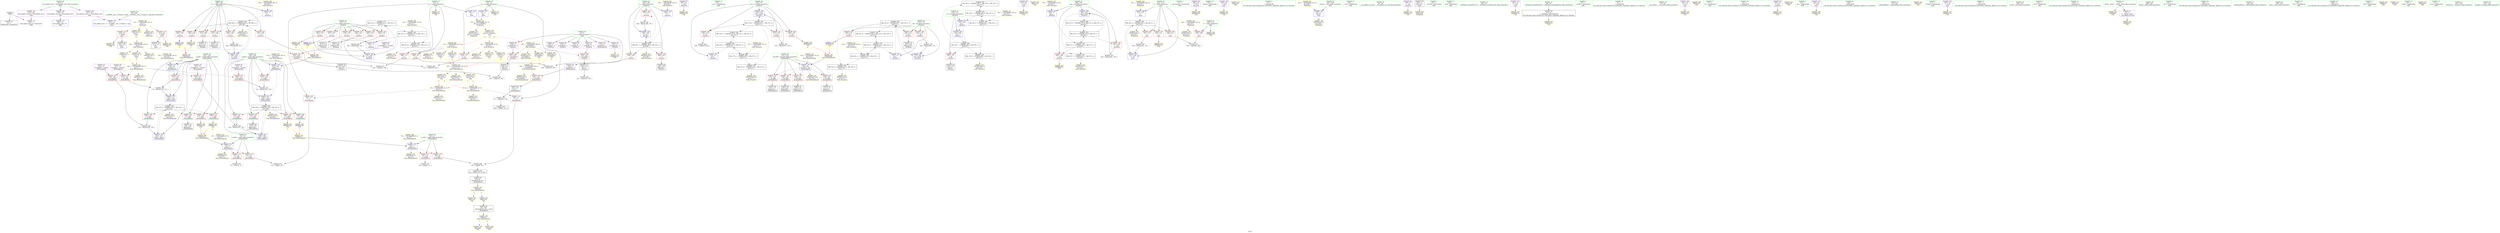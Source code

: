 digraph "SVFG" {
	label="SVFG";

	Node0x55ac02dfb3d0 [shape=record,color=grey,label="{NodeID: 0\nNullPtr}"];
	Node0x55ac02dfb3d0 -> Node0x55ac02e1f4f0[style=solid];
	Node0x55ac02dfb3d0 -> Node0x55ac02e26500[style=solid];
	Node0x55ac02e44250 [shape=record,color=yellow,style=double,label="{NodeID: 346\nRETMU(10V_1)\npts\{1 \}\nFun[main]}"];
	Node0x55ac02e22cd0 [shape=record,color=grey,label="{NodeID: 263\n285 = Binary(284, 197, )\n}"];
	Node0x55ac02e22cd0 -> Node0x55ac02e21770[style=solid];
	Node0x55ac02e26ae0 [shape=record,color=blue,label="{NodeID: 180\n105\<--122\ny.addr\<--add3\n_Z8checkDiriii\n}"];
	Node0x55ac02e26ae0 -> Node0x55ac02e39a40[style=dashed];
	Node0x55ac02e1dd60 [shape=record,color=purple,label="{NodeID: 97\n278\<--22\n\<--.str.2\n_Z5solvev\n}"];
	Node0x55ac02e1dd60 -> Node0x55ac02e29c40[style=solid];
	Node0x55ac02e1c020 [shape=record,color=green,label="{NodeID: 14\n33\<--1\n.str.7\<--dummyObj\nGlob }"];
	Node0x55ac02e450a0 [shape=record,color=yellow,style=double,label="{NodeID: 360\nCSMU(18V_1)\npts\{90000 \}\nCS[]|{<s0>7}}"];
	Node0x55ac02e450a0:s0 -> Node0x55ac02e41ed0[style=dashed,color=red];
	Node0x55ac02e38140 [shape=record,color=black,label="{NodeID: 277\nMR_31V_4 = PHI(MR_31V_5, MR_31V_3, )\npts\{171 \}\n}"];
	Node0x55ac02e38140 -> Node0x55ac02e250c0[style=dashed];
	Node0x55ac02e38140 -> Node0x55ac02e25190[style=dashed];
	Node0x55ac02e38140 -> Node0x55ac02e25260[style=dashed];
	Node0x55ac02e38140 -> Node0x55ac02e25330[style=dashed];
	Node0x55ac02e38140 -> Node0x55ac02e25400[style=dashed];
	Node0x55ac02e38140 -> Node0x55ac02e254d0[style=dashed];
	Node0x55ac02e38140 -> Node0x55ac02e21770[style=dashed];
	Node0x55ac02e38140 -> Node0x55ac02e3a940[style=dashed];
	Node0x55ac02e38140 -> Node0x55ac02e3f250[style=dashed];
	Node0x55ac02e216a0 [shape=record,color=blue,label="{NodeID: 194\n176\<--272\ni27\<--inc35\n_Z5solvev\n}"];
	Node0x55ac02e216a0 -> Node0x55ac02e40240[style=dashed];
	Node0x55ac02e1e950 [shape=record,color=red,label="{NodeID: 111\n89\<--13\n\<--m\n_Z8checkPosii\n}"];
	Node0x55ac02e1e950 -> Node0x55ac02e2eb70[style=solid];
	Node0x55ac02e1cb00 [shape=record,color=green,label="{NodeID: 28\n13\<--14\nm\<--m_field_insensitive\nGlob }"];
	Node0x55ac02e1cb00 -> Node0x55ac02e1e950[style=solid];
	Node0x55ac02e1cb00 -> Node0x55ac02e1ea20[style=solid];
	Node0x55ac02e1cb00 -> Node0x55ac02e26200[style=solid];
	Node0x55ac02e1cb00 -> Node0x55ac02e294f0[style=solid];
	Node0x55ac02e3c740 [shape=record,color=black,label="{NodeID: 291\nMR_35V_4 = PHI(MR_35V_7, MR_35V_3, MR_35V_3, )\npts\{175 \}\n}"];
	Node0x55ac02e3c740 -> Node0x55ac02e38b40[style=dashed];
	Node0x55ac02e22200 [shape=record,color=yellow,style=double,label="{NodeID: 208\nAPARM(125)\nCS[]|{<s0>3}}"];
	Node0x55ac02e22200:s0 -> Node0x55ac02e2af20[style=solid,color=red];
	Node0x55ac02e23d40 [shape=record,color=red,label="{NodeID: 125\n129\<--103\n\<--x.addr\n_Z8checkDiriii\n}"];
	Node0x55ac02e23d40 -> Node0x55ac02e1fa30[style=solid];
	Node0x55ac02e1d7b0 [shape=record,color=green,label="{NodeID: 42\n164\<--165\ni\<--i_field_insensitive\n_Z5solvev\n}"];
	Node0x55ac02e1d7b0 -> Node0x55ac02e247d0[style=solid];
	Node0x55ac02e1d7b0 -> Node0x55ac02e248a0[style=solid];
	Node0x55ac02e1d7b0 -> Node0x55ac02e24970[style=solid];
	Node0x55ac02e1d7b0 -> Node0x55ac02e26d50[style=solid];
	Node0x55ac02e1d7b0 -> Node0x55ac02e26e20[style=solid];
	Node0x55ac02e41340 [shape=record,color=yellow,style=double,label="{NodeID: 305\n4V_1 = ENCHI(MR_4V_0)\npts\{14 \}\nFun[_Z5solvev]}"];
	Node0x55ac02e41340 -> Node0x55ac02e1ea20[style=dashed];
	Node0x55ac02e41340 -> Node0x55ac02e43500[style=dashed];
	Node0x55ac02e41340 -> Node0x55ac02e44fc0[style=dashed];
	Node0x55ac02e41340 -> Node0x55ac02e453c0[style=dashed];
	Node0x55ac02e29d10 [shape=record,color=yellow,style=double,label="{NodeID: 222\nAPARM(315)\nCS[]}"];
	Node0x55ac02e248a0 [shape=record,color=red,label="{NodeID: 139\n188\<--164\n\<--i\n_Z5solvev\n}"];
	Node0x55ac02e248a0 -> Node0x55ac02e1ff10[style=solid];
	Node0x55ac02e1f3f0 [shape=record,color=green,label="{NodeID: 56\n42\<--346\n_GLOBAL__sub_I_Umnik_0_1.cpp\<--_GLOBAL__sub_I_Umnik_0_1.cpp_field_insensitive\n}"];
	Node0x55ac02e1f3f0 -> Node0x55ac02e26400[style=solid];
	Node0x55ac02e41fb0 [shape=record,color=yellow,style=double,label="{NodeID: 319\n20V_1 = ENCHI(MR_20V_0)\npts\{12 14 \}\nFun[_Z8checkDiriii]}"];
	Node0x55ac02e41fb0 -> Node0x55ac02e44170[style=dashed];
	Node0x55ac02e41fb0 -> Node0x55ac02e44ac0[style=dashed];
	Node0x55ac02e41fb0 -> Node0x55ac02e44c20[style=dashed];
	Node0x55ac02e2a770 [shape=record,color=yellow,style=double,label="{NodeID: 236\nARet(179)\nCS[]}"];
	Node0x55ac02e25400 [shape=record,color=red,label="{NodeID: 153\n264\<--170\n\<--y\n_Z5solvev\n}"];
	Node0x55ac02e25400 -> Node0x55ac02e29b70[style=solid];
	Node0x55ac02e1ffe0 [shape=record,color=black,label="{NodeID: 70\n214\<--213\nidxprom8\<--\n_Z5solvev\n}"];
	Node0x55ac02e436c0 [shape=record,color=yellow,style=double,label="{NodeID: 333\nRETMU(27V_7)\npts\{167 \}\nFun[_Z5solvev]}"];
	Node0x55ac02e2b750 [shape=record,color=yellow,style=double,label="{NodeID: 250\nFRet(69)\nFun[_Z8checkPosii]|{<s0>3|<s1>4}}"];
	Node0x55ac02e2b750:s0 -> Node0x55ac02e2a6e0[style=solid,color=blue];
	Node0x55ac02e2b750:s1 -> Node0x55ac02e2a530[style=solid,color=blue];
	Node0x55ac02e25f60 [shape=record,color=red,label="{NodeID: 167\n332\<--311\n\<--i\nmain\n}"];
	Node0x55ac02e25f60 -> Node0x55ac02e2a460[style=solid];
	Node0x55ac02e20b40 [shape=record,color=purple,label="{NodeID: 84\n190\<--8\narrayidx\<--a\n_Z5solvev\n}"];
	Node0x55ac02e0fe40 [shape=record,color=green,label="{NodeID: 1\n7\<--1\n__dso_handle\<--dummyObj\nGlob }"];
	Node0x55ac02e44360 [shape=record,color=yellow,style=double,label="{NodeID: 347\nRETMU(47V_1)\npts\{12 14 90000 \}\nFun[main]}"];
	Node0x55ac02e22e50 [shape=record,color=grey,label="{NodeID: 264\n259 = cmp(258, 260, )\n}"];
	Node0x55ac02e26bb0 [shape=record,color=blue,label="{NodeID: 181\n103\<--147\nx.addr\<--add10\n_Z8checkDiriii\n}"];
	Node0x55ac02e26bb0 -> Node0x55ac02e39540[style=dashed];
	Node0x55ac02e1de30 [shape=record,color=purple,label="{NodeID: 98\n294\<--24\n\<--.str.3\n_Z5solvev\n}"];
	Node0x55ac02e1de30 -> Node0x55ac02e22060[style=solid];
	Node0x55ac02e1c0b0 [shape=record,color=green,label="{NodeID: 15\n35\<--1\nstdout\<--dummyObj\nGlob }"];
	Node0x55ac02e45180 [shape=record,color=yellow,style=double,label="{NodeID: 361\nCSMU(10V_1)\npts\{1 \}\nCS[]|{<s0>8}}"];
	Node0x55ac02e45180:s0 -> Node0x55ac02e41b20[style=dashed,color=red];
	Node0x55ac02e38640 [shape=record,color=black,label="{NodeID: 278\nMR_33V_3 = PHI(MR_33V_4, MR_33V_2, )\npts\{173 \}\n}"];
	Node0x55ac02e38640 -> Node0x55ac02e27160[style=dashed];
	Node0x55ac02e38640 -> Node0x55ac02e3ae40[style=dashed];
	Node0x55ac02e38640 -> Node0x55ac02e3c240[style=dashed];
	Node0x55ac02e21770 [shape=record,color=blue,label="{NodeID: 195\n170\<--285\ny\<--inc41\n_Z5solvev\n}"];
	Node0x55ac02e21770 -> Node0x55ac02e38140[style=dashed];
	Node0x55ac02e1ea20 [shape=record,color=red,label="{NodeID: 112\n210\<--13\n\<--m\n_Z5solvev\n}"];
	Node0x55ac02e1ea20 -> Node0x55ac02e23450[style=solid];
	Node0x55ac02e1cbd0 [shape=record,color=green,label="{NodeID: 29\n40\<--44\nllvm.global_ctors\<--llvm.global_ctors_field_insensitive\nGlob }"];
	Node0x55ac02e1cbd0 -> Node0x55ac02e1e3e0[style=solid];
	Node0x55ac02e1cbd0 -> Node0x55ac02e1e4e0[style=solid];
	Node0x55ac02e1cbd0 -> Node0x55ac02e1e5e0[style=solid];
	Node0x55ac02e3cc40 [shape=record,color=black,label="{NodeID: 292\nMR_37V_4 = PHI(MR_37V_6, MR_37V_3, MR_37V_3, )\npts\{177 \}\n}"];
	Node0x55ac02e3cc40 -> Node0x55ac02e39040[style=dashed];
	Node0x55ac02e222d0 [shape=record,color=yellow,style=double,label="{NodeID: 209\nAPARM(126)\nCS[]|{<s0>3}}"];
	Node0x55ac02e222d0:s0 -> Node0x55ac02e2b040[style=solid,color=red];
	Node0x55ac02e23e10 [shape=record,color=red,label="{NodeID: 126\n146\<--103\n\<--x.addr\n_Z8checkDiriii\n}"];
	Node0x55ac02e23e10 -> Node0x55ac02e22b50[style=solid];
	Node0x55ac02e1d880 [shape=record,color=green,label="{NodeID: 43\n166\<--167\nans\<--ans_field_insensitive\n_Z5solvev\n}"];
	Node0x55ac02e1d880 -> Node0x55ac02e24a40[style=solid];
	Node0x55ac02e1d880 -> Node0x55ac02e24b10[style=solid];
	Node0x55ac02e1d880 -> Node0x55ac02e26ef0[style=solid];
	Node0x55ac02e1d880 -> Node0x55ac02e27300[style=solid];
	Node0x55ac02e41420 [shape=record,color=yellow,style=double,label="{NodeID: 306\n25V_1 = ENCHI(MR_25V_0)\npts\{165 \}\nFun[_Z5solvev]}"];
	Node0x55ac02e41420 -> Node0x55ac02e26d50[style=dashed];
	Node0x55ac02e29de0 [shape=record,color=yellow,style=double,label="{NodeID: 223\nAPARM(316)\nCS[]}"];
	Node0x55ac02e24970 [shape=record,color=red,label="{NodeID: 140\n195\<--164\n\<--i\n_Z5solvev\n}"];
	Node0x55ac02e24970 -> Node0x55ac02e229d0[style=solid];
	Node0x55ac02e1f4f0 [shape=record,color=black,label="{NodeID: 57\n2\<--3\ndummyVal\<--dummyVal\n}"];
	Node0x55ac02e42090 [shape=record,color=yellow,style=double,label="{NodeID: 320\n10V_1 = ENCHI(MR_10V_0)\npts\{1 \}\nFun[main]}"];
	Node0x55ac02e42090 -> Node0x55ac02e1eaf0[style=dashed];
	Node0x55ac02e42090 -> Node0x55ac02e1ebc0[style=dashed];
	Node0x55ac02e42090 -> Node0x55ac02e44250[style=dashed];
	Node0x55ac02e42090 -> Node0x55ac02e45710[style=dashed];
	Node0x55ac02e2a800 [shape=record,color=yellow,style=double,label="{NodeID: 237\nARet(193)\nCS[]}"];
	Node0x55ac02e254d0 [shape=record,color=red,label="{NodeID: 154\n284\<--170\n\<--y\n_Z5solvev\n}"];
	Node0x55ac02e254d0 -> Node0x55ac02e22cd0[style=solid];
	Node0x55ac02e200b0 [shape=record,color=black,label="{NodeID: 71\n217\<--216\nidxprom10\<--\n_Z5solvev\n}"];
	Node0x55ac02e437a0 [shape=record,color=yellow,style=double,label="{NodeID: 334\nRETMU(29V_3)\npts\{169 \}\nFun[_Z5solvev]}"];
	Node0x55ac02b24dc0 [shape=record,color=black,label="{NodeID: 251\n140 = PHI(93, 137, )\n}"];
	Node0x55ac02e26030 [shape=record,color=red,label="{NodeID: 168\n337\<--311\n\<--i\nmain\n}"];
	Node0x55ac02e26030 -> Node0x55ac02e2c960[style=solid];
	Node0x55ac02e20c10 [shape=record,color=purple,label="{NodeID: 85\n191\<--8\narraydecay\<--a\n_Z5solvev\n}"];
	Node0x55ac02e20c10 -> Node0x55ac02e29690[style=solid];
	Node0x55ac02e103e0 [shape=record,color=green,label="{NodeID: 2\n11\<--1\n\<--dummyObj\nCan only get source location for instruction, argument, global var or function.}"];
	Node0x55ac02e44470 [shape=record,color=yellow,style=double,label="{NodeID: 348\nRETMU(41V_2)\npts\{308 \}\nFun[main]}"];
	Node0x55ac02e22fd0 [shape=record,color=grey,label="{NodeID: 265\n186 = cmp(184, 185, )\n}"];
	Node0x55ac02e26c80 [shape=record,color=blue,label="{NodeID: 182\n105\<--154\ny.addr\<--add13\n_Z8checkDiriii\n}"];
	Node0x55ac02e26c80 -> Node0x55ac02e39a40[style=dashed];
	Node0x55ac02e1df00 [shape=record,color=purple,label="{NodeID: 99\n315\<--26\n\<--.str.4\nmain\n}"];
	Node0x55ac02e1df00 -> Node0x55ac02e29d10[style=solid];
	Node0x55ac02e1c140 [shape=record,color=green,label="{NodeID: 16\n36\<--1\n.str.8\<--dummyObj\nGlob }"];
	Node0x55ac02e452e0 [shape=record,color=yellow,style=double,label="{NodeID: 362\nCSMU(2V_1)\npts\{12 \}\nCS[]|{<s0>8}}"];
	Node0x55ac02e452e0:s0 -> Node0x55ac02e41fb0[style=dashed,color=red];
	Node0x55ac02e38b40 [shape=record,color=black,label="{NodeID: 279\nMR_35V_3 = PHI(MR_35V_4, MR_35V_2, )\npts\{175 \}\n}"];
	Node0x55ac02e38b40 -> Node0x55ac02e273d0[style=dashed];
	Node0x55ac02e38b40 -> Node0x55ac02e3b340[style=dashed];
	Node0x55ac02e38b40 -> Node0x55ac02e3c740[style=dashed];
	Node0x55ac02e21840 [shape=record,color=blue,label="{NodeID: 196\n168\<--290\nx\<--inc44\n_Z5solvev\n}"];
	Node0x55ac02e21840 -> Node0x55ac02e3a440[style=dashed];
	Node0x55ac02e1eaf0 [shape=record,color=red,label="{NodeID: 113\n314\<--30\n\<--stdin\nmain\n}"];
	Node0x55ac02e1eaf0 -> Node0x55ac02e20730[style=solid];
	Node0x55ac02e1eaf0 -> Node0x55ac02e29eb0[style=solid];
	Node0x55ac02e1cca0 [shape=record,color=green,label="{NodeID: 30\n45\<--46\n__cxx_global_var_init\<--__cxx_global_var_init_field_insensitive\n}"];
	Node0x55ac02e3d140 [shape=record,color=black,label="{NodeID: 293\nMR_33V_6 = PHI(MR_33V_7, MR_33V_5, )\npts\{173 \}\n}"];
	Node0x55ac02e3d140 -> Node0x55ac02e255a0[style=dashed];
	Node0x55ac02e3d140 -> Node0x55ac02e25670[style=dashed];
	Node0x55ac02e3d140 -> Node0x55ac02e25740[style=dashed];
	Node0x55ac02e3d140 -> Node0x55ac02e27230[style=dashed];
	Node0x55ac02e3d140 -> Node0x55ac02e3c240[style=dashed];
	Node0x55ac02e3d140 -> Node0x55ac02e3f340[style=dashed];
	Node0x55ac02e223a0 [shape=record,color=yellow,style=double,label="{NodeID: 210\nAPARM(178)\nCS[]}"];
	Node0x55ac02e23ee0 [shape=record,color=red,label="{NodeID: 127\n157\<--103\n\<--x.addr\n_Z8checkDiriii\n}"];
	Node0x55ac02e23ee0 -> Node0x55ac02e21b80[style=solid];
	Node0x55ac02e1d950 [shape=record,color=green,label="{NodeID: 44\n168\<--169\nx\<--x_field_insensitive\n_Z5solvev\n}"];
	Node0x55ac02e1d950 -> Node0x55ac02e24be0[style=solid];
	Node0x55ac02e1d950 -> Node0x55ac02e24cb0[style=solid];
	Node0x55ac02e1d950 -> Node0x55ac02e24d80[style=solid];
	Node0x55ac02e1d950 -> Node0x55ac02e24e50[style=solid];
	Node0x55ac02e1d950 -> Node0x55ac02e24f20[style=solid];
	Node0x55ac02e1d950 -> Node0x55ac02e24ff0[style=solid];
	Node0x55ac02e1d950 -> Node0x55ac02e26fc0[style=solid];
	Node0x55ac02e1d950 -> Node0x55ac02e21840[style=solid];
	Node0x55ac02e41500 [shape=record,color=yellow,style=double,label="{NodeID: 307\n27V_1 = ENCHI(MR_27V_0)\npts\{167 \}\nFun[_Z5solvev]}"];
	Node0x55ac02e41500 -> Node0x55ac02e26ef0[style=dashed];
	Node0x55ac02e29eb0 [shape=record,color=yellow,style=double,label="{NodeID: 224\nAPARM(314)\nCS[]}"];
	Node0x55ac02e24a40 [shape=record,color=red,label="{NodeID: 141\n251\<--166\n\<--ans\n_Z5solvev\n}"];
	Node0x55ac02e24a40 -> Node0x55ac02e2c360[style=solid];
	Node0x55ac02e1f5f0 [shape=record,color=black,label="{NodeID: 58\n306\<--11\nmain_ret\<--\nmain\n}"];
	Node0x55ac02e1f5f0 -> Node0x55ac02e2b690[style=solid];
	Node0x55ac02e421a0 [shape=record,color=yellow,style=double,label="{NodeID: 321\n41V_1 = ENCHI(MR_41V_0)\npts\{308 \}\nFun[main]}"];
	Node0x55ac02e421a0 -> Node0x55ac02e21910[style=dashed];
	Node0x55ac02e2a890 [shape=record,color=yellow,style=double,label="{NodeID: 238\nARet(248)\nCS[]}"];
	Node0x55ac02e255a0 [shape=record,color=red,label="{NodeID: 155\n226\<--172\n\<--dir\n_Z5solvev\n}"];
	Node0x55ac02e255a0 -> Node0x55ac02e20250[style=solid];
	Node0x55ac02e20180 [shape=record,color=black,label="{NodeID: 72\n220\<--219\nconv\<--\n_Z5solvev\n}"];
	Node0x55ac02e20180 -> Node0x55ac02e23150[style=solid];
	Node0x55ac02e43880 [shape=record,color=yellow,style=double,label="{NodeID: 335\nRETMU(31V_6)\npts\{171 \}\nFun[_Z5solvev]}"];
	Node0x55ac02e2bd40 [shape=record,color=black,label="{NodeID: 252\n92 = PHI(93, 93, 93, 90, )\n}"];
	Node0x55ac02e2bd40 -> Node0x55ac02e1f7c0[style=solid];
	Node0x55ac02e26100 [shape=record,color=blue,label="{NodeID: 169\n10\<--11\nn\<--\nGlob }"];
	Node0x55ac02e26100 -> Node0x55ac02e42280[style=dashed];
	Node0x55ac02e20ce0 [shape=record,color=purple,label="{NodeID: 86\n215\<--8\narrayidx9\<--a\n_Z5solvev\n}"];
	Node0x55ac02e10bd0 [shape=record,color=green,label="{NodeID: 3\n15\<--1\n_ZL2DX\<--dummyObj\nGlob }"];
	Node0x55ac02e44550 [shape=record,color=yellow,style=double,label="{NodeID: 349\nRETMU(43V_1)\npts\{310 \}\nFun[main]}"];
	Node0x55ac02e23150 [shape=record,color=grey,label="{NodeID: 266\n221 = cmp(220, 138, )\n}"];
	Node0x55ac02e26d50 [shape=record,color=blue,label="{NodeID: 183\n164\<--11\ni\<--\n_Z5solvev\n}"];
	Node0x55ac02e26d50 -> Node0x55ac02e3e040[style=dashed];
	Node0x55ac02e1dfd0 [shape=record,color=purple,label="{NodeID: 100\n316\<--28\n\<--.str.5\nmain\n}"];
	Node0x55ac02e1dfd0 -> Node0x55ac02e29de0[style=solid];
	Node0x55ac02e1c210 [shape=record,color=green,label="{NodeID: 17\n38\<--1\n.str.9\<--dummyObj\nGlob }"];
	Node0x55ac02e453c0 [shape=record,color=yellow,style=double,label="{NodeID: 363\nCSMU(4V_1)\npts\{14 \}\nCS[]|{<s0>8}}"];
	Node0x55ac02e453c0:s0 -> Node0x55ac02e41fb0[style=dashed,color=red];
	Node0x55ac02e39040 [shape=record,color=black,label="{NodeID: 280\nMR_37V_3 = PHI(MR_37V_4, MR_37V_2, )\npts\{177 \}\n}"];
	Node0x55ac02e39040 -> Node0x55ac02e21500[style=dashed];
	Node0x55ac02e39040 -> Node0x55ac02e3b840[style=dashed];
	Node0x55ac02e39040 -> Node0x55ac02e3cc40[style=dashed];
	Node0x55ac02e21910 [shape=record,color=blue,label="{NodeID: 197\n307\<--11\nretval\<--\nmain\n}"];
	Node0x55ac02e21910 -> Node0x55ac02e44470[style=dashed];
	Node0x55ac02e1ebc0 [shape=record,color=red,label="{NodeID: 114\n320\<--35\n\<--stdout\nmain\n}"];
	Node0x55ac02e1ebc0 -> Node0x55ac02e20800[style=solid];
	Node0x55ac02e1ebc0 -> Node0x55ac02e2a120[style=solid];
	Node0x55ac02e1cda0 [shape=record,color=green,label="{NodeID: 31\n49\<--50\n_ZNSt8ios_base4InitC1Ev\<--_ZNSt8ios_base4InitC1Ev_field_insensitive\n}"];
	Node0x55ac02e3d640 [shape=record,color=black,label="{NodeID: 294\nMR_35V_7 = PHI(MR_35V_6, MR_35V_5, )\npts\{175 \}\n}"];
	Node0x55ac02e3d640 -> Node0x55ac02e25810[style=dashed];
	Node0x55ac02e3d640 -> Node0x55ac02e3c740[style=dashed];
	Node0x55ac02e3d640 -> Node0x55ac02e3f840[style=dashed];
	Node0x55ac02e22470 [shape=record,color=yellow,style=double,label="{NodeID: 211\nAPARM(10)\nCS[]}"];
	Node0x55ac02e23fb0 [shape=record,color=red,label="{NodeID: 128\n121\<--105\n\<--y.addr\n_Z8checkDiriii\n}"];
	Node0x55ac02e23fb0 -> Node0x55ac02e2c660[style=solid];
	Node0x55ac02e1da20 [shape=record,color=green,label="{NodeID: 45\n170\<--171\ny\<--y_field_insensitive\n_Z5solvev\n}"];
	Node0x55ac02e1da20 -> Node0x55ac02e250c0[style=solid];
	Node0x55ac02e1da20 -> Node0x55ac02e25190[style=solid];
	Node0x55ac02e1da20 -> Node0x55ac02e25260[style=solid];
	Node0x55ac02e1da20 -> Node0x55ac02e25330[style=solid];
	Node0x55ac02e1da20 -> Node0x55ac02e25400[style=solid];
	Node0x55ac02e1da20 -> Node0x55ac02e254d0[style=solid];
	Node0x55ac02e1da20 -> Node0x55ac02e27090[style=solid];
	Node0x55ac02e1da20 -> Node0x55ac02e21770[style=solid];
	Node0x55ac02e415e0 [shape=record,color=yellow,style=double,label="{NodeID: 308\n29V_1 = ENCHI(MR_29V_0)\npts\{169 \}\nFun[_Z5solvev]}"];
	Node0x55ac02e415e0 -> Node0x55ac02e26fc0[style=dashed];
	Node0x55ac02e29f80 [shape=record,color=yellow,style=double,label="{NodeID: 225\nAPARM(321)\nCS[]}"];
	Node0x55ac02e24b10 [shape=record,color=red,label="{NodeID: 142\n293\<--166\n\<--ans\n_Z5solvev\n}"];
	Node0x55ac02e24b10 -> Node0x55ac02e22130[style=solid];
	Node0x55ac02e1f6c0 [shape=record,color=black,label="{NodeID: 59\n53\<--54\n\<--_ZNSt8ios_base4InitD1Ev\nCan only get source location for instruction, argument, global var or function.}"];
	Node0x55ac02e1f6c0 -> Node0x55ac02e21df0[style=solid];
	Node0x55ac02e42280 [shape=record,color=yellow,style=double,label="{NodeID: 322\n47V_1 = ENCHI(MR_47V_0)\npts\{12 14 90000 \}\nFun[main]}"];
	Node0x55ac02e42280 -> Node0x55ac02e44360[style=dashed];
	Node0x55ac02e42280 -> Node0x55ac02e45580[style=dashed];
	Node0x55ac02e2a920 [shape=record,color=yellow,style=double,label="{NodeID: 239\nARet(265)\nCS[]}"];
	Node0x55ac02e25670 [shape=record,color=red,label="{NodeID: 156\n241\<--172\n\<--dir\n_Z5solvev\n}"];
	Node0x55ac02e25670 -> Node0x55ac02e2c7e0[style=solid];
	Node0x55ac02e20250 [shape=record,color=black,label="{NodeID: 73\n227\<--226\nidxprom13\<--\n_Z5solvev\n}"];
	Node0x55ac02e43960 [shape=record,color=yellow,style=double,label="{NodeID: 336\nRETMU(33V_8)\npts\{173 \}\nFun[_Z5solvev]}"];
	Node0x55ac02e2c360 [shape=record,color=grey,label="{NodeID: 253\n252 = Binary(251, 197, )\n}"];
	Node0x55ac02e2c360 -> Node0x55ac02e27300[style=solid];
	Node0x55ac02e26200 [shape=record,color=blue,label="{NodeID: 170\n13\<--11\nm\<--\nGlob }"];
	Node0x55ac02e26200 -> Node0x55ac02e42280[style=dashed];
	Node0x55ac02e20db0 [shape=record,color=purple,label="{NodeID: 87\n218\<--8\narrayidx11\<--a\n_Z5solvev\n}"];
	Node0x55ac02e20db0 -> Node0x55ac02e25b50[style=solid];
	Node0x55ac02e0e6e0 [shape=record,color=green,label="{NodeID: 4\n16\<--1\n_ZL2DY\<--dummyObj\nGlob }"];
	Node0x55ac02e44630 [shape=record,color=yellow,style=double,label="{NodeID: 350\nRETMU(45V_3)\npts\{312 \}\nFun[main]}"];
	Node0x55ac02e232d0 [shape=record,color=grey,label="{NodeID: 267\n239 = cmp(230, 238, )\n}"];
	Node0x55ac02e26e20 [shape=record,color=blue,label="{NodeID: 184\n164\<--196\ni\<--inc\n_Z5solvev\n}"];
	Node0x55ac02e26e20 -> Node0x55ac02e3e040[style=dashed];
	Node0x55ac02e1e0a0 [shape=record,color=purple,label="{NodeID: 101\n321\<--31\n\<--.str.6\nmain\n}"];
	Node0x55ac02e1e0a0 -> Node0x55ac02e29f80[style=solid];
	Node0x55ac02e1c2e0 [shape=record,color=green,label="{NodeID: 18\n41\<--1\n\<--dummyObj\nCan only get source location for instruction, argument, global var or function.}"];
	Node0x55ac02e454a0 [shape=record,color=yellow,style=double,label="{NodeID: 364\nCSMU(18V_1)\npts\{90000 \}\nCS[]|{<s0>8}}"];
	Node0x55ac02e454a0:s0 -> Node0x55ac02e41ed0[style=dashed,color=red];
	Node0x55ac02e39540 [shape=record,color=black,label="{NodeID: 281\nMR_14V_4 = PHI(MR_14V_5, MR_14V_3, )\npts\{104 \}\n}"];
	Node0x55ac02e39540 -> Node0x55ac02e23c70[style=dashed];
	Node0x55ac02e39540 -> Node0x55ac02e23d40[style=dashed];
	Node0x55ac02e39540 -> Node0x55ac02e23e10[style=dashed];
	Node0x55ac02e39540 -> Node0x55ac02e23ee0[style=dashed];
	Node0x55ac02e39540 -> Node0x55ac02e26bb0[style=dashed];
	Node0x55ac02e39540 -> Node0x55ac02e43ed0[style=dashed];
	Node0x55ac02e219e0 [shape=record,color=blue,label="{NodeID: 198\n311\<--197\ni\<--\nmain\n}"];
	Node0x55ac02e219e0 -> Node0x55ac02e3db40[style=dashed];
	Node0x55ac02e23520 [shape=record,color=red,label="{NodeID: 115\n78\<--72\n\<--x.addr\n_Z8checkPosii\n}"];
	Node0x55ac02e23520 -> Node0x55ac02e2eff0[style=solid];
	Node0x55ac02e1cea0 [shape=record,color=green,label="{NodeID: 32\n55\<--56\n__cxa_atexit\<--__cxa_atexit_field_insensitive\n}"];
	Node0x55ac02e3db40 [shape=record,color=black,label="{NodeID: 295\nMR_45V_3 = PHI(MR_45V_4, MR_45V_2, )\npts\{312 \}\n}"];
	Node0x55ac02e3db40 -> Node0x55ac02e25e90[style=dashed];
	Node0x55ac02e3db40 -> Node0x55ac02e25f60[style=dashed];
	Node0x55ac02e3db40 -> Node0x55ac02e26030[style=dashed];
	Node0x55ac02e3db40 -> Node0x55ac02e21ab0[style=dashed];
	Node0x55ac02e3db40 -> Node0x55ac02e44630[style=dashed];
	Node0x55ac02e294f0 [shape=record,color=yellow,style=double,label="{NodeID: 212\nAPARM(13)\nCS[]}"];
	Node0x55ac02e24080 [shape=record,color=red,label="{NodeID: 129\n126\<--105\n\<--y.addr\n_Z8checkDiriii\n}"];
	Node0x55ac02e24080 -> Node0x55ac02e222d0[style=solid];
	Node0x55ac02e1daf0 [shape=record,color=green,label="{NodeID: 46\n172\<--173\ndir\<--dir_field_insensitive\n_Z5solvev\n}"];
	Node0x55ac02e1daf0 -> Node0x55ac02e255a0[style=solid];
	Node0x55ac02e1daf0 -> Node0x55ac02e25670[style=solid];
	Node0x55ac02e1daf0 -> Node0x55ac02e25740[style=solid];
	Node0x55ac02e1daf0 -> Node0x55ac02e27160[style=solid];
	Node0x55ac02e1daf0 -> Node0x55ac02e27230[style=solid];
	Node0x55ac02e416c0 [shape=record,color=yellow,style=double,label="{NodeID: 309\n31V_1 = ENCHI(MR_31V_0)\npts\{171 \}\nFun[_Z5solvev]}"];
	Node0x55ac02e416c0 -> Node0x55ac02e3a940[style=dashed];
	Node0x55ac02e2a050 [shape=record,color=yellow,style=double,label="{NodeID: 226\nAPARM(322)\nCS[]}"];
	Node0x55ac02e24be0 [shape=record,color=red,label="{NodeID: 143\n203\<--168\n\<--x\n_Z5solvev\n}"];
	Node0x55ac02e24be0 -> Node0x55ac02e2f170[style=solid];
	Node0x55ac02e1f7c0 [shape=record,color=black,label="{NodeID: 60\n69\<--92\n_Z8checkPosii_ret\<--\n_Z8checkPosii\n}"];
	Node0x55ac02e1f7c0 -> Node0x55ac02e2b750[style=solid];
	Node0x55ac02e42390 [shape=record,color=yellow,style=double,label="{NodeID: 323\n43V_1 = ENCHI(MR_43V_0)\npts\{310 \}\nFun[main]}"];
	Node0x55ac02e42390 -> Node0x55ac02e25dc0[style=dashed];
	Node0x55ac02e42390 -> Node0x55ac02e44550[style=dashed];
	Node0x55ac02e2a9b0 [shape=record,color=yellow,style=double,label="{NodeID: 240\nARet(279)\nCS[]}"];
	Node0x55ac02e25740 [shape=record,color=red,label="{NodeID: 157\n245\<--172\n\<--dir\n_Z5solvev\n}"];
	Node0x55ac02e25740 -> Node0x55ac02e29760[style=solid];
	Node0x55ac02e20320 [shape=record,color=black,label="{NodeID: 74\n230\<--229\nconv15\<--\n_Z5solvev\n}"];
	Node0x55ac02e20320 -> Node0x55ac02e232d0[style=solid];
	Node0x55ac02e43a40 [shape=record,color=yellow,style=double,label="{NodeID: 337\nRETMU(35V_8)\npts\{175 \}\nFun[_Z5solvev]}"];
	Node0x55ac02e2c4e0 [shape=record,color=grey,label="{NodeID: 254\n154 = Binary(153, 152, )\n}"];
	Node0x55ac02e2c4e0 -> Node0x55ac02e26c80[style=solid];
	Node0x55ac02e26300 [shape=record,color=blue,label="{NodeID: 171\n350\<--41\nllvm.global_ctors_0\<--\nGlob }"];
	Node0x55ac02e20e80 [shape=record,color=purple,label="{NodeID: 88\n233\<--8\narrayidx17\<--a\n_Z5solvev\n}"];
	Node0x55ac02e0e770 [shape=record,color=green,label="{NodeID: 5\n17\<--1\n.str\<--dummyObj\nGlob }"];
	Node0x55ac02e44710 [shape=record,color=yellow,style=double,label="{NodeID: 351\nRETMU(2V_1)\npts\{12 \}\nFun[_Z8checkPosii]}"];
	Node0x55ac02e23450 [shape=record,color=grey,label="{NodeID: 268\n211 = cmp(209, 210, )\n}"];
	Node0x55ac02e26ef0 [shape=record,color=blue,label="{NodeID: 185\n166\<--11\nans\<--\n_Z5solvev\n}"];
	Node0x55ac02e26ef0 -> Node0x55ac02e39f40[style=dashed];
	Node0x55ac02e1e170 [shape=record,color=purple,label="{NodeID: 102\n322\<--33\n\<--.str.7\nmain\n}"];
	Node0x55ac02e1e170 -> Node0x55ac02e2a050[style=solid];
	Node0x55ac02e1c3b0 [shape=record,color=green,label="{NodeID: 19\n93\<--1\n\<--dummyObj\nCan only get source location for instruction, argument, global var or function.}"];
	Node0x55ac02e45580 [shape=record,color=yellow,style=double,label="{NodeID: 365\nCSMU(47V_1)\npts\{12 14 90000 \}\nCS[]|{<s0>15|<s1>15|<s2>15}}"];
	Node0x55ac02e45580:s0 -> Node0x55ac02e41260[style=dashed,color=red];
	Node0x55ac02e45580:s1 -> Node0x55ac02e41340[style=dashed,color=red];
	Node0x55ac02e45580:s2 -> Node0x55ac02e41a40[style=dashed,color=red];
	Node0x55ac02e39a40 [shape=record,color=black,label="{NodeID: 282\nMR_16V_4 = PHI(MR_16V_5, MR_16V_3, )\npts\{106 \}\n}"];
	Node0x55ac02e39a40 -> Node0x55ac02e24080[style=dashed];
	Node0x55ac02e39a40 -> Node0x55ac02e24150[style=dashed];
	Node0x55ac02e39a40 -> Node0x55ac02e24220[style=dashed];
	Node0x55ac02e39a40 -> Node0x55ac02e242f0[style=dashed];
	Node0x55ac02e39a40 -> Node0x55ac02e26c80[style=dashed];
	Node0x55ac02e39a40 -> Node0x55ac02e43fb0[style=dashed];
	Node0x55ac02e21ab0 [shape=record,color=blue,label="{NodeID: 199\n311\<--338\ni\<--inc\nmain\n}"];
	Node0x55ac02e21ab0 -> Node0x55ac02e3db40[style=dashed];
	Node0x55ac02e235f0 [shape=record,color=red,label="{NodeID: 116\n81\<--72\n\<--x.addr\n_Z8checkPosii\n}"];
	Node0x55ac02e235f0 -> Node0x55ac02e2ee70[style=solid];
	Node0x55ac02e1cfa0 [shape=record,color=green,label="{NodeID: 33\n54\<--60\n_ZNSt8ios_base4InitD1Ev\<--_ZNSt8ios_base4InitD1Ev_field_insensitive\n}"];
	Node0x55ac02e1cfa0 -> Node0x55ac02e1f6c0[style=solid];
	Node0x55ac02e3e040 [shape=record,color=black,label="{NodeID: 296\nMR_25V_3 = PHI(MR_25V_4, MR_25V_2, )\npts\{165 \}\n}"];
	Node0x55ac02e3e040 -> Node0x55ac02e247d0[style=dashed];
	Node0x55ac02e3e040 -> Node0x55ac02e248a0[style=dashed];
	Node0x55ac02e3e040 -> Node0x55ac02e24970[style=dashed];
	Node0x55ac02e3e040 -> Node0x55ac02e26e20[style=dashed];
	Node0x55ac02e3e040 -> Node0x55ac02e435e0[style=dashed];
	Node0x55ac02e295c0 [shape=record,color=yellow,style=double,label="{NodeID: 213\nAPARM(192)\nCS[]}"];
	Node0x55ac02e24150 [shape=record,color=red,label="{NodeID: 130\n132\<--105\n\<--y.addr\n_Z8checkDiriii\n}"];
	Node0x55ac02e24150 -> Node0x55ac02e1fb00[style=solid];
	Node0x55ac02e1dbc0 [shape=record,color=green,label="{NodeID: 47\n174\<--175\nok\<--ok_field_insensitive\n_Z5solvev\n}"];
	Node0x55ac02e1dbc0 -> Node0x55ac02e25810[style=solid];
	Node0x55ac02e1dbc0 -> Node0x55ac02e273d0[style=solid];
	Node0x55ac02e1dbc0 -> Node0x55ac02e215d0[style=solid];
	Node0x55ac02e417a0 [shape=record,color=yellow,style=double,label="{NodeID: 310\n33V_1 = ENCHI(MR_33V_0)\npts\{173 \}\nFun[_Z5solvev]}"];
	Node0x55ac02e417a0 -> Node0x55ac02e3ae40[style=dashed];
	Node0x55ac02e2a120 [shape=record,color=yellow,style=double,label="{NodeID: 227\nAPARM(320)\nCS[]}"];
	Node0x55ac02e24cb0 [shape=record,color=red,label="{NodeID: 144\n213\<--168\n\<--x\n_Z5solvev\n}"];
	Node0x55ac02e24cb0 -> Node0x55ac02e1ffe0[style=solid];
	Node0x55ac02e1f890 [shape=record,color=black,label="{NodeID: 61\n111\<--110\nidxprom\<--\n_Z8checkDiriii\n}"];
	Node0x55ac02e42470 [shape=record,color=yellow,style=double,label="{NodeID: 324\n45V_1 = ENCHI(MR_45V_0)\npts\{312 \}\nFun[main]}"];
	Node0x55ac02e42470 -> Node0x55ac02e219e0[style=dashed];
	Node0x55ac02e2aa40 [shape=record,color=yellow,style=double,label="{NodeID: 241\nARet(325)\nCS[]}"];
	Node0x55ac02e25810 [shape=record,color=red,label="{NodeID: 158\n275\<--174\n\<--ok\n_Z5solvev\n}"];
	Node0x55ac02e25810 -> Node0x55ac02e20660[style=solid];
	Node0x55ac02e203f0 [shape=record,color=black,label="{NodeID: 75\n232\<--231\nidxprom16\<--\n_Z5solvev\n}"];
	Node0x55ac02e43b20 [shape=record,color=yellow,style=double,label="{NodeID: 338\nRETMU(37V_8)\npts\{177 \}\nFun[_Z5solvev]}"];
	Node0x55ac02e2c660 [shape=record,color=grey,label="{NodeID: 255\n122 = Binary(121, 120, )\n}"];
	Node0x55ac02e2c660 -> Node0x55ac02e26ae0[style=solid];
	Node0x55ac02e26400 [shape=record,color=blue,label="{NodeID: 172\n351\<--42\nllvm.global_ctors_1\<--_GLOBAL__sub_I_Umnik_0_1.cpp\nGlob }"];
	Node0x55ac02e20f50 [shape=record,color=purple,label="{NodeID: 89\n236\<--8\narrayidx19\<--a\n_Z5solvev\n}"];
	Node0x55ac02e20f50 -> Node0x55ac02e25cf0[style=solid];
	Node0x55ac02e0f850 [shape=record,color=green,label="{NodeID: 6\n19\<--1\n.str.1\<--dummyObj\nGlob }"];
	Node0x55ac02e44820 [shape=record,color=yellow,style=double,label="{NodeID: 352\nRETMU(4V_1)\npts\{14 \}\nFun[_Z8checkPosii]}"];
	Node0x55ac02e2eb70 [shape=record,color=grey,label="{NodeID: 269\n90 = cmp(88, 89, )\n}"];
	Node0x55ac02e2eb70 -> Node0x55ac02e2bd40[style=solid];
	Node0x55ac02e26fc0 [shape=record,color=blue,label="{NodeID: 186\n168\<--11\nx\<--\n_Z5solvev\n}"];
	Node0x55ac02e26fc0 -> Node0x55ac02e3a440[style=dashed];
	Node0x55ac02e1e240 [shape=record,color=purple,label="{NodeID: 103\n324\<--36\n\<--.str.8\nmain\n}"];
	Node0x55ac02e1e240 -> Node0x55ac02e2a1f0[style=solid];
	Node0x55ac02e1c480 [shape=record,color=green,label="{NodeID: 20\n138\<--1\n\<--dummyObj\nCan only get source location for instruction, argument, global var or function.}"];
	Node0x55ac02e45710 [shape=record,color=yellow,style=double,label="{NodeID: 366\nCSMU(10V_1)\npts\{1 \}\nCS[]|{<s0>15}}"];
	Node0x55ac02e45710:s0 -> Node0x55ac02e40740[style=dashed,color=red];
	Node0x55ac02e39f40 [shape=record,color=black,label="{NodeID: 283\nMR_27V_3 = PHI(MR_27V_4, MR_27V_2, )\npts\{167 \}\n}"];
	Node0x55ac02e39f40 -> Node0x55ac02e24b10[style=dashed];
	Node0x55ac02e39f40 -> Node0x55ac02e37c40[style=dashed];
	Node0x55ac02e39f40 -> Node0x55ac02e3e540[style=dashed];
	Node0x55ac02e21b80 [shape=record,color=yellow,style=double,label="{NodeID: 200\nAPARM(157)\nCS[]|{<s0>4}}"];
	Node0x55ac02e21b80:s0 -> Node0x55ac02e2af20[style=solid,color=red];
	Node0x55ac02e236c0 [shape=record,color=red,label="{NodeID: 117\n85\<--74\n\<--y.addr\n_Z8checkPosii\n}"];
	Node0x55ac02e236c0 -> Node0x55ac02e2ecf0[style=solid];
	Node0x55ac02e1d0a0 [shape=record,color=green,label="{NodeID: 34\n67\<--68\n_Z8checkPosii\<--_Z8checkPosii_field_insensitive\n}"];
	Node0x55ac02e3e540 [shape=record,color=black,label="{NodeID: 297\nMR_27V_7 = PHI(MR_27V_3, MR_27V_6, )\npts\{167 \}\n}"];
	Node0x55ac02e3e540 -> Node0x55ac02e436c0[style=dashed];
	Node0x55ac02e29690 [shape=record,color=yellow,style=double,label="{NodeID: 214\nAPARM(191)\nCS[]}"];
	Node0x55ac02e24220 [shape=record,color=red,label="{NodeID: 131\n153\<--105\n\<--y.addr\n_Z8checkDiriii\n}"];
	Node0x55ac02e24220 -> Node0x55ac02e2c4e0[style=solid];
	Node0x55ac02e1ecb0 [shape=record,color=green,label="{NodeID: 48\n176\<--177\ni27\<--i27_field_insensitive\n_Z5solvev\n}"];
	Node0x55ac02e1ecb0 -> Node0x55ac02e258e0[style=solid];
	Node0x55ac02e1ecb0 -> Node0x55ac02e259b0[style=solid];
	Node0x55ac02e1ecb0 -> Node0x55ac02e25a80[style=solid];
	Node0x55ac02e1ecb0 -> Node0x55ac02e21500[style=solid];
	Node0x55ac02e1ecb0 -> Node0x55ac02e216a0[style=solid];
	Node0x55ac02e41880 [shape=record,color=yellow,style=double,label="{NodeID: 311\n35V_1 = ENCHI(MR_35V_0)\npts\{175 \}\nFun[_Z5solvev]}"];
	Node0x55ac02e41880 -> Node0x55ac02e3b340[style=dashed];
	Node0x55ac02e2a1f0 [shape=record,color=yellow,style=double,label="{NodeID: 228\nAPARM(324)\nCS[]}"];
	Node0x55ac02e24d80 [shape=record,color=red,label="{NodeID: 145\n231\<--168\n\<--x\n_Z5solvev\n}"];
	Node0x55ac02e24d80 -> Node0x55ac02e203f0[style=solid];
	Node0x55ac02e1f960 [shape=record,color=black,label="{NodeID: 62\n118\<--117\nidxprom1\<--\n_Z8checkDiriii\n}"];
	Node0x55ac02e42550 [shape=record,color=yellow,style=double,label="{NodeID: 325\n2V_1 = ENCHI(MR_2V_0)\npts\{12 \}\nFun[_Z8checkPosii]}"];
	Node0x55ac02e42550 -> Node0x55ac02e1e6e0[style=dashed];
	Node0x55ac02e42550 -> Node0x55ac02e44710[style=dashed];
	Node0x55ac02e2aad0 [shape=record,color=yellow,style=double,label="{NodeID: 242\nARet(334)\nCS[]}"];
	Node0x55ac02e258e0 [shape=record,color=red,label="{NodeID: 159\n258\<--176\n\<--i27\n_Z5solvev\n}"];
	Node0x55ac02e258e0 -> Node0x55ac02e22e50[style=solid];
	Node0x55ac02e204c0 [shape=record,color=black,label="{NodeID: 76\n235\<--234\nidxprom18\<--\n_Z5solvev\n}"];
	Node0x55ac02e43c00 [shape=record,color=yellow,style=double,label="{NodeID: 339\nRETMU(18V_1)\npts\{90000 \}\nFun[_Z5solvev]}"];
	Node0x55ac02e2c7e0 [shape=record,color=grey,label="{NodeID: 256\n242 = Binary(241, 197, )\n}"];
	Node0x55ac02e2c7e0 -> Node0x55ac02e27230[style=solid];
	Node0x55ac02e26500 [shape=record,color=blue, style = dotted,label="{NodeID: 173\n352\<--3\nllvm.global_ctors_2\<--dummyVal\nGlob }"];
	Node0x55ac02e21020 [shape=record,color=purple,label="{NodeID: 90\n112\<--15\narrayidx\<--_ZL2DX\n_Z8checkDiriii\n}"];
	Node0x55ac02e21020 -> Node0x55ac02e243c0[style=solid];
	Node0x55ac02e0f8e0 [shape=record,color=green,label="{NodeID: 7\n21\<--1\n_ZL2DD\<--dummyObj\nGlob }"];
	Node0x55ac02e44900 [shape=record,color=yellow,style=double,label="{NodeID: 353\nRETMU(6V_2)\npts\{73 \}\nFun[_Z8checkPosii]}"];
	Node0x55ac02e2ecf0 [shape=record,color=grey,label="{NodeID: 270\n86 = cmp(85, 11, )\n}"];
	Node0x55ac02e27090 [shape=record,color=blue,label="{NodeID: 187\n170\<--11\ny\<--\n_Z5solvev\n}"];
	Node0x55ac02e27090 -> Node0x55ac02e38140[style=dashed];
	Node0x55ac02e1e310 [shape=record,color=purple,label="{NodeID: 104\n333\<--38\n\<--.str.9\nmain\n}"];
	Node0x55ac02e1e310 -> Node0x55ac02e2a390[style=solid];
	Node0x55ac02e1c550 [shape=record,color=green,label="{NodeID: 21\n197\<--1\n\<--dummyObj\nCan only get source location for instruction, argument, global var or function.}"];
	Node0x55ac02e3a440 [shape=record,color=black,label="{NodeID: 284\nMR_29V_3 = PHI(MR_29V_4, MR_29V_2, )\npts\{169 \}\n}"];
	Node0x55ac02e3a440 -> Node0x55ac02e24be0[style=dashed];
	Node0x55ac02e3a440 -> Node0x55ac02e24cb0[style=dashed];
	Node0x55ac02e3a440 -> Node0x55ac02e24d80[style=dashed];
	Node0x55ac02e3a440 -> Node0x55ac02e24e50[style=dashed];
	Node0x55ac02e3a440 -> Node0x55ac02e24f20[style=dashed];
	Node0x55ac02e3a440 -> Node0x55ac02e24ff0[style=dashed];
	Node0x55ac02e3a440 -> Node0x55ac02e21840[style=dashed];
	Node0x55ac02e3a440 -> Node0x55ac02e437a0[style=dashed];
	Node0x55ac02e21c50 [shape=record,color=yellow,style=double,label="{NodeID: 201\nAPARM(158)\nCS[]|{<s0>4}}"];
	Node0x55ac02e21c50:s0 -> Node0x55ac02e2b040[style=solid,color=red];
	Node0x55ac02e23790 [shape=record,color=red,label="{NodeID: 118\n88\<--74\n\<--y.addr\n_Z8checkPosii\n}"];
	Node0x55ac02e23790 -> Node0x55ac02e2eb70[style=solid];
	Node0x55ac02e1d1a0 [shape=record,color=green,label="{NodeID: 35\n72\<--73\nx.addr\<--x.addr_field_insensitive\n_Z8checkPosii\n}"];
	Node0x55ac02e1d1a0 -> Node0x55ac02e23520[style=solid];
	Node0x55ac02e1d1a0 -> Node0x55ac02e235f0[style=solid];
	Node0x55ac02e1d1a0 -> Node0x55ac02e26600[style=solid];
	Node0x55ac02e3f250 [shape=record,color=black,label="{NodeID: 298\nMR_31V_6 = PHI(MR_31V_2, MR_31V_4, )\npts\{171 \}\n}"];
	Node0x55ac02e3f250 -> Node0x55ac02e43880[style=dashed];
	Node0x55ac02e29760 [shape=record,color=yellow,style=double,label="{NodeID: 215\nAPARM(245)\nCS[]|{<s0>7}}"];
	Node0x55ac02e29760:s0 -> Node0x55ac02e2abc0[style=solid,color=red];
	Node0x55ac02e242f0 [shape=record,color=red,label="{NodeID: 132\n158\<--105\n\<--y.addr\n_Z8checkDiriii\n}"];
	Node0x55ac02e242f0 -> Node0x55ac02e21c50[style=solid];
	Node0x55ac02e1ed80 [shape=record,color=green,label="{NodeID: 49\n180\<--181\nscanf\<--scanf_field_insensitive\n}"];
	Node0x55ac02e41960 [shape=record,color=yellow,style=double,label="{NodeID: 312\n37V_1 = ENCHI(MR_37V_0)\npts\{177 \}\nFun[_Z5solvev]}"];
	Node0x55ac02e41960 -> Node0x55ac02e3b840[style=dashed];
	Node0x55ac02e2a2c0 [shape=record,color=yellow,style=double,label="{NodeID: 229\nAPARM(309)\nCS[]}"];
	Node0x55ac02e24e50 [shape=record,color=red,label="{NodeID: 146\n246\<--168\n\<--x\n_Z5solvev\n}"];
	Node0x55ac02e24e50 -> Node0x55ac02e29830[style=solid];
	Node0x55ac02e1fa30 [shape=record,color=black,label="{NodeID: 63\n130\<--129\nidxprom4\<--\n_Z8checkDiriii\n}"];
	Node0x55ac02e42660 [shape=record,color=yellow,style=double,label="{NodeID: 326\n4V_1 = ENCHI(MR_4V_0)\npts\{14 \}\nFun[_Z8checkPosii]}"];
	Node0x55ac02e42660 -> Node0x55ac02e1e950[style=dashed];
	Node0x55ac02e42660 -> Node0x55ac02e44820[style=dashed];
	Node0x55ac02e2abc0 [shape=record,color=yellow,style=double,label="{NodeID: 243\nFPARM(98)\nFun[_Z8checkDiriii]}"];
	Node0x55ac02e2abc0 -> Node0x55ac02e267a0[style=solid];
	Node0x55ac02e259b0 [shape=record,color=red,label="{NodeID: 160\n262\<--176\n\<--i27\n_Z5solvev\n}"];
	Node0x55ac02e259b0 -> Node0x55ac02e299d0[style=solid];
	Node0x55ac02e20590 [shape=record,color=black,label="{NodeID: 77\n238\<--237\nconv20\<--\n_Z5solvev\n}"];
	Node0x55ac02e20590 -> Node0x55ac02e232d0[style=solid];
	Node0x55ac02e43ce0 [shape=record,color=yellow,style=double,label="{NodeID: 340\nRETMU(10V_1)\npts\{1 \}\nFun[_Z8checkDiriii]}"];
	Node0x55ac02e2c960 [shape=record,color=grey,label="{NodeID: 257\n338 = Binary(337, 197, )\n}"];
	Node0x55ac02e2c960 -> Node0x55ac02e21ab0[style=solid];
	Node0x55ac02e26600 [shape=record,color=blue,label="{NodeID: 174\n72\<--70\nx.addr\<--x\n_Z8checkPosii\n}"];
	Node0x55ac02e26600 -> Node0x55ac02e23520[style=dashed];
	Node0x55ac02e26600 -> Node0x55ac02e235f0[style=dashed];
	Node0x55ac02e26600 -> Node0x55ac02e44900[style=dashed];
	Node0x55ac02e210f0 [shape=record,color=purple,label="{NodeID: 91\n144\<--15\narrayidx9\<--_ZL2DX\n_Z8checkDiriii\n}"];
	Node0x55ac02e210f0 -> Node0x55ac02e24630[style=solid];
	Node0x55ac02e0f970 [shape=record,color=green,label="{NodeID: 8\n22\<--1\n.str.2\<--dummyObj\nGlob }"];
	Node0x55ac02e449e0 [shape=record,color=yellow,style=double,label="{NodeID: 354\nRETMU(8V_2)\npts\{75 \}\nFun[_Z8checkPosii]}"];
	Node0x55ac02e2ee70 [shape=record,color=grey,label="{NodeID: 271\n83 = cmp(81, 82, )\n}"];
	Node0x55ac02e27160 [shape=record,color=blue,label="{NodeID: 188\n172\<--11\ndir\<--\n_Z5solvev\n}"];
	Node0x55ac02e27160 -> Node0x55ac02e3d140[style=dashed];
	Node0x55ac02e1e3e0 [shape=record,color=purple,label="{NodeID: 105\n350\<--40\nllvm.global_ctors_0\<--llvm.global_ctors\nGlob }"];
	Node0x55ac02e1e3e0 -> Node0x55ac02e26300[style=solid];
	Node0x55ac02e1c620 [shape=record,color=green,label="{NodeID: 22\n255\<--1\n\<--dummyObj\nCan only get source location for instruction, argument, global var or function.}"];
	Node0x55ac02e3a940 [shape=record,color=black,label="{NodeID: 285\nMR_31V_2 = PHI(MR_31V_4, MR_31V_1, )\npts\{171 \}\n}"];
	Node0x55ac02e3a940 -> Node0x55ac02e27090[style=dashed];
	Node0x55ac02e3a940 -> Node0x55ac02e3f250[style=dashed];
	Node0x55ac02e21d20 [shape=record,color=yellow,style=double,label="{NodeID: 202\nAPARM(4)\nCS[]}"];
	Node0x55ac02e23860 [shape=record,color=red,label="{NodeID: 119\n110\<--101\n\<--dir.addr\n_Z8checkDiriii\n}"];
	Node0x55ac02e23860 -> Node0x55ac02e1f890[style=solid];
	Node0x55ac02e1d270 [shape=record,color=green,label="{NodeID: 36\n74\<--75\ny.addr\<--y.addr_field_insensitive\n_Z8checkPosii\n}"];
	Node0x55ac02e1d270 -> Node0x55ac02e236c0[style=solid];
	Node0x55ac02e1d270 -> Node0x55ac02e23790[style=solid];
	Node0x55ac02e1d270 -> Node0x55ac02e266d0[style=solid];
	Node0x55ac02e3f340 [shape=record,color=black,label="{NodeID: 299\nMR_33V_8 = PHI(MR_33V_2, MR_33V_6, )\npts\{173 \}\n}"];
	Node0x55ac02e3f340 -> Node0x55ac02e43960[style=dashed];
	Node0x55ac02e29830 [shape=record,color=yellow,style=double,label="{NodeID: 216\nAPARM(246)\nCS[]|{<s0>7}}"];
	Node0x55ac02e29830:s0 -> Node0x55ac02e2ace0[style=solid,color=red];
	Node0x55ac02e243c0 [shape=record,color=red,label="{NodeID: 133\n113\<--112\n\<--arrayidx\n_Z8checkDiriii\n}"];
	Node0x55ac02e243c0 -> Node0x55ac02e22550[style=solid];
	Node0x55ac02e1ee80 [shape=record,color=green,label="{NodeID: 50\n280\<--281\nprintf\<--printf_field_insensitive\n}"];
	Node0x55ac02e41a40 [shape=record,color=yellow,style=double,label="{NodeID: 313\n18V_1 = ENCHI(MR_18V_0)\npts\{90000 \}\nFun[_Z5solvev]}"];
	Node0x55ac02e41a40 -> Node0x55ac02e25b50[style=dashed];
	Node0x55ac02e41a40 -> Node0x55ac02e25cf0[style=dashed];
	Node0x55ac02e41a40 -> Node0x55ac02e43c00[style=dashed];
	Node0x55ac02e41a40 -> Node0x55ac02e450a0[style=dashed];
	Node0x55ac02e41a40 -> Node0x55ac02e454a0[style=dashed];
	Node0x55ac02e2a390 [shape=record,color=yellow,style=double,label="{NodeID: 230\nAPARM(333)\nCS[]}"];
	Node0x55ac02e24f20 [shape=record,color=red,label="{NodeID: 147\n263\<--168\n\<--x\n_Z5solvev\n}"];
	Node0x55ac02e24f20 -> Node0x55ac02e29aa0[style=solid];
	Node0x55ac02e1fb00 [shape=record,color=black,label="{NodeID: 64\n133\<--132\nidxprom6\<--\n_Z8checkDiriii\n}"];
	Node0x55ac02e42740 [shape=record,color=yellow,style=double,label="{NodeID: 327\n6V_1 = ENCHI(MR_6V_0)\npts\{73 \}\nFun[_Z8checkPosii]}"];
	Node0x55ac02e42740 -> Node0x55ac02e26600[style=dashed];
	Node0x55ac02e2ace0 [shape=record,color=yellow,style=double,label="{NodeID: 244\nFPARM(99)\nFun[_Z8checkDiriii]}"];
	Node0x55ac02e2ace0 -> Node0x55ac02e26870[style=solid];
	Node0x55ac02e25a80 [shape=record,color=red,label="{NodeID: 161\n271\<--176\n\<--i27\n_Z5solvev\n}"];
	Node0x55ac02e25a80 -> Node0x55ac02e226d0[style=solid];
	Node0x55ac02e20660 [shape=record,color=black,label="{NodeID: 78\n276\<--275\ntobool\<--\n_Z5solvev\n}"];
	Node0x55ac02e43df0 [shape=record,color=yellow,style=double,label="{NodeID: 341\nRETMU(12V_2)\npts\{102 \}\nFun[_Z8checkDiriii]}"];
	Node0x55ac02e22550 [shape=record,color=grey,label="{NodeID: 258\n115 = Binary(114, 113, )\n}"];
	Node0x55ac02e22550 -> Node0x55ac02e26a10[style=solid];
	Node0x55ac02e266d0 [shape=record,color=blue,label="{NodeID: 175\n74\<--71\ny.addr\<--y\n_Z8checkPosii\n}"];
	Node0x55ac02e266d0 -> Node0x55ac02e236c0[style=dashed];
	Node0x55ac02e266d0 -> Node0x55ac02e23790[style=dashed];
	Node0x55ac02e266d0 -> Node0x55ac02e449e0[style=dashed];
	Node0x55ac02e211c0 [shape=record,color=purple,label="{NodeID: 92\n119\<--16\narrayidx2\<--_ZL2DY\n_Z8checkDiriii\n}"];
	Node0x55ac02e211c0 -> Node0x55ac02e24490[style=solid];
	Node0x55ac02e1bd50 [shape=record,color=green,label="{NodeID: 9\n24\<--1\n.str.3\<--dummyObj\nGlob }"];
	Node0x55ac02e44ac0 [shape=record,color=yellow,style=double,label="{NodeID: 355\nCSMU(20V_1)\npts\{12 14 \}\nCS[]|{<s0>4|<s1>4}}"];
	Node0x55ac02e44ac0:s0 -> Node0x55ac02e42550[style=dashed,color=red];
	Node0x55ac02e44ac0:s1 -> Node0x55ac02e42660[style=dashed,color=red];
	Node0x55ac02e2eff0 [shape=record,color=grey,label="{NodeID: 272\n79 = cmp(78, 11, )\n}"];
	Node0x55ac02e27230 [shape=record,color=blue,label="{NodeID: 189\n172\<--242\ndir\<--inc22\n_Z5solvev\n}"];
	Node0x55ac02e27230 -> Node0x55ac02e3d140[style=dashed];
	Node0x55ac02e1e4e0 [shape=record,color=purple,label="{NodeID: 106\n351\<--40\nllvm.global_ctors_1\<--llvm.global_ctors\nGlob }"];
	Node0x55ac02e1e4e0 -> Node0x55ac02e26400[style=solid];
	Node0x55ac02e1c6f0 [shape=record,color=green,label="{NodeID: 23\n260\<--1\n\<--dummyObj\nCan only get source location for instruction, argument, global var or function.}"];
	Node0x55ac02e3ae40 [shape=record,color=black,label="{NodeID: 286\nMR_33V_2 = PHI(MR_33V_3, MR_33V_1, )\npts\{173 \}\n}"];
	Node0x55ac02e3ae40 -> Node0x55ac02e38640[style=dashed];
	Node0x55ac02e3ae40 -> Node0x55ac02e3f340[style=dashed];
	Node0x55ac02e21df0 [shape=record,color=yellow,style=double,label="{NodeID: 203\nAPARM(53)\nCS[]}"];
	Node0x55ac02e23930 [shape=record,color=red,label="{NodeID: 120\n117\<--101\n\<--dir.addr\n_Z8checkDiriii\n}"];
	Node0x55ac02e23930 -> Node0x55ac02e1f960[style=solid];
	Node0x55ac02e1d340 [shape=record,color=green,label="{NodeID: 37\n95\<--96\n_Z8checkDiriii\<--_Z8checkDiriii_field_insensitive\n}"];
	Node0x55ac02e3f840 [shape=record,color=black,label="{NodeID: 300\nMR_35V_8 = PHI(MR_35V_2, MR_35V_7, )\npts\{175 \}\n}"];
	Node0x55ac02e3f840 -> Node0x55ac02e43a40[style=dashed];
	Node0x55ac02e29900 [shape=record,color=yellow,style=double,label="{NodeID: 217\nAPARM(247)\nCS[]|{<s0>7}}"];
	Node0x55ac02e29900:s0 -> Node0x55ac02e2ae00[style=solid,color=red];
	Node0x55ac02e24490 [shape=record,color=red,label="{NodeID: 134\n120\<--119\n\<--arrayidx2\n_Z8checkDiriii\n}"];
	Node0x55ac02e24490 -> Node0x55ac02e2c660[style=solid];
	Node0x55ac02e1ef80 [shape=record,color=green,label="{NodeID: 51\n304\<--305\nmain\<--main_field_insensitive\n}"];
	Node0x55ac02e41b20 [shape=record,color=yellow,style=double,label="{NodeID: 314\n10V_1 = ENCHI(MR_10V_0)\npts\{1 \}\nFun[_Z8checkDiriii]}"];
	Node0x55ac02e41b20 -> Node0x55ac02e243c0[style=dashed];
	Node0x55ac02e41b20 -> Node0x55ac02e24490[style=dashed];
	Node0x55ac02e41b20 -> Node0x55ac02e24630[style=dashed];
	Node0x55ac02e41b20 -> Node0x55ac02e24700[style=dashed];
	Node0x55ac02e41b20 -> Node0x55ac02e43ce0[style=dashed];
	Node0x55ac02e2a460 [shape=record,color=yellow,style=double,label="{NodeID: 231\nAPARM(332)\nCS[]}"];
	Node0x55ac02e24ff0 [shape=record,color=red,label="{NodeID: 148\n289\<--168\n\<--x\n_Z5solvev\n}"];
	Node0x55ac02e24ff0 -> Node0x55ac02e22850[style=solid];
	Node0x55ac02e1fbd0 [shape=record,color=black,label="{NodeID: 65\n136\<--135\nconv\<--\n_Z8checkDiriii\n}"];
	Node0x55ac02e1fbd0 -> Node0x55ac02e2f2f0[style=solid];
	Node0x55ac02e42820 [shape=record,color=yellow,style=double,label="{NodeID: 328\n8V_1 = ENCHI(MR_8V_0)\npts\{75 \}\nFun[_Z8checkPosii]}"];
	Node0x55ac02e42820 -> Node0x55ac02e266d0[style=dashed];
	Node0x55ac02e2ae00 [shape=record,color=yellow,style=double,label="{NodeID: 245\nFPARM(100)\nFun[_Z8checkDiriii]}"];
	Node0x55ac02e2ae00 -> Node0x55ac02e26940[style=solid];
	Node0x55ac02e25b50 [shape=record,color=red,label="{NodeID: 162\n219\<--218\n\<--arrayidx11\n_Z5solvev\n}"];
	Node0x55ac02e25b50 -> Node0x55ac02e20180[style=solid];
	Node0x55ac02e20730 [shape=record,color=black,label="{NodeID: 79\n317\<--314\ncall\<--\nmain\n}"];
	Node0x55ac02e43ed0 [shape=record,color=yellow,style=double,label="{NodeID: 342\nRETMU(14V_4)\npts\{104 \}\nFun[_Z8checkDiriii]}"];
	Node0x55ac02e226d0 [shape=record,color=grey,label="{NodeID: 259\n272 = Binary(271, 197, )\n}"];
	Node0x55ac02e226d0 -> Node0x55ac02e216a0[style=solid];
	Node0x55ac02e267a0 [shape=record,color=blue,label="{NodeID: 176\n101\<--98\ndir.addr\<--dir\n_Z8checkDiriii\n}"];
	Node0x55ac02e267a0 -> Node0x55ac02e23860[style=dashed];
	Node0x55ac02e267a0 -> Node0x55ac02e23930[style=dashed];
	Node0x55ac02e267a0 -> Node0x55ac02e23a00[style=dashed];
	Node0x55ac02e267a0 -> Node0x55ac02e23ad0[style=dashed];
	Node0x55ac02e267a0 -> Node0x55ac02e43df0[style=dashed];
	Node0x55ac02e21290 [shape=record,color=purple,label="{NodeID: 93\n151\<--16\narrayidx12\<--_ZL2DY\n_Z8checkDiriii\n}"];
	Node0x55ac02e21290 -> Node0x55ac02e24700[style=solid];
	Node0x55ac02e1bde0 [shape=record,color=green,label="{NodeID: 10\n26\<--1\n.str.4\<--dummyObj\nGlob }"];
	Node0x55ac02e44c20 [shape=record,color=yellow,style=double,label="{NodeID: 356\nCSMU(20V_1)\npts\{12 14 \}\nCS[]|{<s0>3|<s1>3}}"];
	Node0x55ac02e44c20:s0 -> Node0x55ac02e42550[style=dashed,color=red];
	Node0x55ac02e44c20:s1 -> Node0x55ac02e42660[style=dashed,color=red];
	Node0x55ac02e2f170 [shape=record,color=grey,label="{NodeID: 273\n205 = cmp(203, 204, )\n}"];
	Node0x55ac02e27300 [shape=record,color=blue,label="{NodeID: 190\n166\<--252\nans\<--inc26\n_Z5solvev\n}"];
	Node0x55ac02e27300 -> Node0x55ac02e3bd40[style=dashed];
	Node0x55ac02e27300 -> Node0x55ac02e3e540[style=dashed];
	Node0x55ac02e1e5e0 [shape=record,color=purple,label="{NodeID: 107\n352\<--40\nllvm.global_ctors_2\<--llvm.global_ctors\nGlob }"];
	Node0x55ac02e1e5e0 -> Node0x55ac02e26500[style=solid];
	Node0x55ac02e1c7c0 [shape=record,color=green,label="{NodeID: 24\n268\<--1\n\<--dummyObj\nCan only get source location for instruction, argument, global var or function.}"];
	Node0x55ac02e3b340 [shape=record,color=black,label="{NodeID: 287\nMR_35V_2 = PHI(MR_35V_3, MR_35V_1, )\npts\{175 \}\n}"];
	Node0x55ac02e3b340 -> Node0x55ac02e38b40[style=dashed];
	Node0x55ac02e3b340 -> Node0x55ac02e3f840[style=dashed];
	Node0x55ac02e21ec0 [shape=record,color=yellow,style=double,label="{NodeID: 204\nAPARM(51)\nCS[]}"];
	Node0x55ac02e23a00 [shape=record,color=red,label="{NodeID: 121\n142\<--101\n\<--dir.addr\n_Z8checkDiriii\n}"];
	Node0x55ac02e23a00 -> Node0x55ac02e1fca0[style=solid];
	Node0x55ac02e1d440 [shape=record,color=green,label="{NodeID: 38\n101\<--102\ndir.addr\<--dir.addr_field_insensitive\n_Z8checkDiriii\n}"];
	Node0x55ac02e1d440 -> Node0x55ac02e23860[style=solid];
	Node0x55ac02e1d440 -> Node0x55ac02e23930[style=solid];
	Node0x55ac02e1d440 -> Node0x55ac02e23a00[style=solid];
	Node0x55ac02e1d440 -> Node0x55ac02e23ad0[style=solid];
	Node0x55ac02e1d440 -> Node0x55ac02e267a0[style=solid];
	Node0x55ac02e3fd40 [shape=record,color=black,label="{NodeID: 301\nMR_37V_8 = PHI(MR_37V_2, MR_37V_6, )\npts\{177 \}\n}"];
	Node0x55ac02e3fd40 -> Node0x55ac02e43b20[style=dashed];
	Node0x55ac02e299d0 [shape=record,color=yellow,style=double,label="{NodeID: 218\nAPARM(262)\nCS[]|{<s0>8}}"];
	Node0x55ac02e299d0:s0 -> Node0x55ac02e2abc0[style=solid,color=red];
	Node0x55ac02e24560 [shape=record,color=red,label="{NodeID: 135\n135\<--134\n\<--arrayidx7\n_Z8checkDiriii\n}"];
	Node0x55ac02e24560 -> Node0x55ac02e1fbd0[style=solid];
	Node0x55ac02e1f080 [shape=record,color=green,label="{NodeID: 52\n307\<--308\nretval\<--retval_field_insensitive\nmain\n}"];
	Node0x55ac02e1f080 -> Node0x55ac02e21910[style=solid];
	Node0x55ac02e41c30 [shape=record,color=yellow,style=double,label="{NodeID: 315\n12V_1 = ENCHI(MR_12V_0)\npts\{102 \}\nFun[_Z8checkDiriii]}"];
	Node0x55ac02e41c30 -> Node0x55ac02e267a0[style=dashed];
	Node0x55ac02e2a530 [shape=record,color=yellow,style=double,label="{NodeID: 232\nARet(159)\nCS[]}"];
	Node0x55ac02e2a530 -> Node0x55ac02e1fe40[style=solid];
	Node0x55ac02e250c0 [shape=record,color=red,label="{NodeID: 149\n209\<--170\n\<--y\n_Z5solvev\n}"];
	Node0x55ac02e250c0 -> Node0x55ac02e23450[style=solid];
	Node0x55ac02e1fca0 [shape=record,color=black,label="{NodeID: 66\n143\<--142\nidxprom8\<--\n_Z8checkDiriii\n}"];
	Node0x55ac02e42900 [shape=record,color=yellow,style=double,label="{NodeID: 329\nRETMU(10V_1)\npts\{1 \}\nFun[_Z5solvev]}"];
	Node0x55ac02e2af20 [shape=record,color=yellow,style=double,label="{NodeID: 246\nFPARM(70)\nFun[_Z8checkPosii]}"];
	Node0x55ac02e2af20 -> Node0x55ac02e26600[style=solid];
	Node0x55ac02e25c20 [shape=record,color=red,label="{NodeID: 163\n229\<--228\n\<--arrayidx14\n_Z5solvev\n}"];
	Node0x55ac02e25c20 -> Node0x55ac02e20320[style=solid];
	Node0x55ac02e20800 [shape=record,color=black,label="{NodeID: 80\n323\<--320\ncall1\<--\nmain\n}"];
	Node0x55ac02e43fb0 [shape=record,color=yellow,style=double,label="{NodeID: 343\nRETMU(16V_4)\npts\{106 \}\nFun[_Z8checkDiriii]}"];
	Node0x55ac02e22850 [shape=record,color=grey,label="{NodeID: 260\n290 = Binary(289, 197, )\n}"];
	Node0x55ac02e22850 -> Node0x55ac02e21840[style=solid];
	Node0x55ac02e26870 [shape=record,color=blue,label="{NodeID: 177\n103\<--99\nx.addr\<--x\n_Z8checkDiriii\n}"];
	Node0x55ac02e26870 -> Node0x55ac02e23ba0[style=dashed];
	Node0x55ac02e26870 -> Node0x55ac02e26a10[style=dashed];
	Node0x55ac02e21360 [shape=record,color=purple,label="{NodeID: 94\n178\<--17\n\<--.str\n_Z5solvev\n}"];
	Node0x55ac02e21360 -> Node0x55ac02e223a0[style=solid];
	Node0x55ac02e1be70 [shape=record,color=green,label="{NodeID: 11\n28\<--1\n.str.5\<--dummyObj\nGlob }"];
	Node0x55ac02e44d80 [shape=record,color=yellow,style=double,label="{NodeID: 357\nCSMU(10V_1)\npts\{1 \}\nCS[]|{<s0>7}}"];
	Node0x55ac02e44d80:s0 -> Node0x55ac02e41b20[style=dashed,color=red];
	Node0x55ac02e2f2f0 [shape=record,color=grey,label="{NodeID: 274\n137 = cmp(136, 138, )\n}"];
	Node0x55ac02e2f2f0 -> Node0x55ac02b24dc0[style=solid];
	Node0x55ac02e273d0 [shape=record,color=blue,label="{NodeID: 191\n174\<--255\nok\<--\n_Z5solvev\n}"];
	Node0x55ac02e273d0 -> Node0x55ac02e215d0[style=dashed];
	Node0x55ac02e273d0 -> Node0x55ac02e3d640[style=dashed];
	Node0x55ac02e1e6e0 [shape=record,color=red,label="{NodeID: 108\n82\<--10\n\<--n\n_Z8checkPosii\n}"];
	Node0x55ac02e1e6e0 -> Node0x55ac02e2ee70[style=solid];
	Node0x55ac02e1c890 [shape=record,color=green,label="{NodeID: 25\n4\<--6\n_ZStL8__ioinit\<--_ZStL8__ioinit_field_insensitive\nGlob }"];
	Node0x55ac02e1c890 -> Node0x55ac02e208d0[style=solid];
	Node0x55ac02e1c890 -> Node0x55ac02e21d20[style=solid];
	Node0x55ac02e3b840 [shape=record,color=black,label="{NodeID: 288\nMR_37V_2 = PHI(MR_37V_3, MR_37V_1, )\npts\{177 \}\n}"];
	Node0x55ac02e3b840 -> Node0x55ac02e39040[style=dashed];
	Node0x55ac02e3b840 -> Node0x55ac02e3fd40[style=dashed];
	Node0x55ac02e21f90 [shape=record,color=yellow,style=double,label="{NodeID: 205\nAPARM(7)\nCS[]}"];
	Node0x55ac02e23ad0 [shape=record,color=red,label="{NodeID: 122\n149\<--101\n\<--dir.addr\n_Z8checkDiriii\n}"];
	Node0x55ac02e23ad0 -> Node0x55ac02e1fd70[style=solid];
	Node0x55ac02e1d510 [shape=record,color=green,label="{NodeID: 39\n103\<--104\nx.addr\<--x.addr_field_insensitive\n_Z8checkDiriii\n}"];
	Node0x55ac02e1d510 -> Node0x55ac02e23ba0[style=solid];
	Node0x55ac02e1d510 -> Node0x55ac02e23c70[style=solid];
	Node0x55ac02e1d510 -> Node0x55ac02e23d40[style=solid];
	Node0x55ac02e1d510 -> Node0x55ac02e23e10[style=solid];
	Node0x55ac02e1d510 -> Node0x55ac02e23ee0[style=solid];
	Node0x55ac02e1d510 -> Node0x55ac02e26870[style=solid];
	Node0x55ac02e1d510 -> Node0x55ac02e26a10[style=solid];
	Node0x55ac02e1d510 -> Node0x55ac02e26bb0[style=solid];
	Node0x55ac02e40240 [shape=record,color=black,label="{NodeID: 302\nMR_37V_6 = PHI(MR_37V_7, MR_37V_5, )\npts\{177 \}\n}"];
	Node0x55ac02e40240 -> Node0x55ac02e258e0[style=dashed];
	Node0x55ac02e40240 -> Node0x55ac02e259b0[style=dashed];
	Node0x55ac02e40240 -> Node0x55ac02e25a80[style=dashed];
	Node0x55ac02e40240 -> Node0x55ac02e216a0[style=dashed];
	Node0x55ac02e40240 -> Node0x55ac02e3cc40[style=dashed];
	Node0x55ac02e40240 -> Node0x55ac02e3fd40[style=dashed];
	Node0x55ac02e29aa0 [shape=record,color=yellow,style=double,label="{NodeID: 219\nAPARM(263)\nCS[]|{<s0>8}}"];
	Node0x55ac02e29aa0:s0 -> Node0x55ac02e2ace0[style=solid,color=red];
	Node0x55ac02e24630 [shape=record,color=red,label="{NodeID: 136\n145\<--144\n\<--arrayidx9\n_Z8checkDiriii\n}"];
	Node0x55ac02e24630 -> Node0x55ac02e22b50[style=solid];
	Node0x55ac02e1f150 [shape=record,color=green,label="{NodeID: 53\n309\<--310\nt\<--t_field_insensitive\nmain\n}"];
	Node0x55ac02e1f150 -> Node0x55ac02e25dc0[style=solid];
	Node0x55ac02e1f150 -> Node0x55ac02e2a2c0[style=solid];
	Node0x55ac02e41d10 [shape=record,color=yellow,style=double,label="{NodeID: 316\n14V_1 = ENCHI(MR_14V_0)\npts\{104 \}\nFun[_Z8checkDiriii]}"];
	Node0x55ac02e41d10 -> Node0x55ac02e26870[style=dashed];
	Node0x55ac02e2a5c0 [shape=record,color=yellow,style=double,label="{NodeID: 233\nARet(52)\nCS[]}"];
	Node0x55ac02e25190 [shape=record,color=red,label="{NodeID: 150\n216\<--170\n\<--y\n_Z5solvev\n}"];
	Node0x55ac02e25190 -> Node0x55ac02e200b0[style=solid];
	Node0x55ac02e1fd70 [shape=record,color=black,label="{NodeID: 67\n150\<--149\nidxprom11\<--\n_Z8checkDiriii\n}"];
	Node0x55ac02e43420 [shape=record,color=yellow,style=double,label="{NodeID: 330\nRETMU(2V_1)\npts\{12 \}\nFun[_Z5solvev]}"];
	Node0x55ac02e2b040 [shape=record,color=yellow,style=double,label="{NodeID: 247\nFPARM(71)\nFun[_Z8checkPosii]}"];
	Node0x55ac02e2b040 -> Node0x55ac02e266d0[style=solid];
	Node0x55ac02e25cf0 [shape=record,color=red,label="{NodeID: 164\n237\<--236\n\<--arrayidx19\n_Z5solvev\n}"];
	Node0x55ac02e25cf0 -> Node0x55ac02e20590[style=solid];
	Node0x55ac02e208d0 [shape=record,color=purple,label="{NodeID: 81\n51\<--4\n\<--_ZStL8__ioinit\n__cxx_global_var_init\n}"];
	Node0x55ac02e208d0 -> Node0x55ac02e21ec0[style=solid];
	Node0x55ac02e44090 [shape=record,color=yellow,style=double,label="{NodeID: 344\nRETMU(18V_1)\npts\{90000 \}\nFun[_Z8checkDiriii]}"];
	Node0x55ac02e229d0 [shape=record,color=grey,label="{NodeID: 261\n196 = Binary(195, 197, )\n}"];
	Node0x55ac02e229d0 -> Node0x55ac02e26e20[style=solid];
	Node0x55ac02e26940 [shape=record,color=blue,label="{NodeID: 178\n105\<--100\ny.addr\<--y\n_Z8checkDiriii\n}"];
	Node0x55ac02e26940 -> Node0x55ac02e23fb0[style=dashed];
	Node0x55ac02e26940 -> Node0x55ac02e26ae0[style=dashed];
	Node0x55ac02e21430 [shape=record,color=purple,label="{NodeID: 95\n192\<--19\n\<--.str.1\n_Z5solvev\n}"];
	Node0x55ac02e21430 -> Node0x55ac02e295c0[style=solid];
	Node0x55ac02e1bf00 [shape=record,color=green,label="{NodeID: 12\n30\<--1\nstdin\<--dummyObj\nGlob }"];
	Node0x55ac02e44ee0 [shape=record,color=yellow,style=double,label="{NodeID: 358\nCSMU(2V_1)\npts\{12 \}\nCS[]|{<s0>7}}"];
	Node0x55ac02e44ee0:s0 -> Node0x55ac02e41fb0[style=dashed,color=red];
	Node0x55ac02e2f470 [shape=record,color=grey,label="{NodeID: 275\n330 = cmp(328, 329, )\n}"];
	Node0x55ac02e21500 [shape=record,color=blue,label="{NodeID: 192\n176\<--11\ni27\<--\n_Z5solvev\n}"];
	Node0x55ac02e21500 -> Node0x55ac02e40240[style=dashed];
	Node0x55ac02e1e7b0 [shape=record,color=red,label="{NodeID: 109\n185\<--10\n\<--n\n_Z5solvev\n}"];
	Node0x55ac02e1e7b0 -> Node0x55ac02e22fd0[style=solid];
	Node0x55ac02e1c960 [shape=record,color=green,label="{NodeID: 26\n8\<--9\na\<--a_field_insensitive\nGlob }"];
	Node0x55ac02e1c960 -> Node0x55ac02e209a0[style=solid];
	Node0x55ac02e1c960 -> Node0x55ac02e20a70[style=solid];
	Node0x55ac02e1c960 -> Node0x55ac02e20b40[style=solid];
	Node0x55ac02e1c960 -> Node0x55ac02e20c10[style=solid];
	Node0x55ac02e1c960 -> Node0x55ac02e20ce0[style=solid];
	Node0x55ac02e1c960 -> Node0x55ac02e20db0[style=solid];
	Node0x55ac02e1c960 -> Node0x55ac02e20e80[style=solid];
	Node0x55ac02e1c960 -> Node0x55ac02e20f50[style=solid];
	Node0x55ac02e3bd40 [shape=record,color=black,label="{NodeID: 289\nMR_27V_5 = PHI(MR_27V_6, MR_27V_4, MR_27V_4, )\npts\{167 \}\n}"];
	Node0x55ac02e3bd40 -> Node0x55ac02e37c40[style=dashed];
	Node0x55ac02e22060 [shape=record,color=yellow,style=double,label="{NodeID: 206\nAPARM(294)\nCS[]}"];
	Node0x55ac02e23ba0 [shape=record,color=red,label="{NodeID: 123\n114\<--103\n\<--x.addr\n_Z8checkDiriii\n}"];
	Node0x55ac02e23ba0 -> Node0x55ac02e22550[style=solid];
	Node0x55ac02e1d5e0 [shape=record,color=green,label="{NodeID: 40\n105\<--106\ny.addr\<--y.addr_field_insensitive\n_Z8checkDiriii\n}"];
	Node0x55ac02e1d5e0 -> Node0x55ac02e23fb0[style=solid];
	Node0x55ac02e1d5e0 -> Node0x55ac02e24080[style=solid];
	Node0x55ac02e1d5e0 -> Node0x55ac02e24150[style=solid];
	Node0x55ac02e1d5e0 -> Node0x55ac02e24220[style=solid];
	Node0x55ac02e1d5e0 -> Node0x55ac02e242f0[style=solid];
	Node0x55ac02e1d5e0 -> Node0x55ac02e26940[style=solid];
	Node0x55ac02e1d5e0 -> Node0x55ac02e26ae0[style=solid];
	Node0x55ac02e1d5e0 -> Node0x55ac02e26c80[style=solid];
	Node0x55ac02e40740 [shape=record,color=yellow,style=double,label="{NodeID: 303\n10V_1 = ENCHI(MR_10V_0)\npts\{1 \}\nFun[_Z5solvev]}"];
	Node0x55ac02e40740 -> Node0x55ac02e25c20[style=dashed];
	Node0x55ac02e40740 -> Node0x55ac02e42900[style=dashed];
	Node0x55ac02e40740 -> Node0x55ac02e44d80[style=dashed];
	Node0x55ac02e40740 -> Node0x55ac02e45180[style=dashed];
	Node0x55ac02e29b70 [shape=record,color=yellow,style=double,label="{NodeID: 220\nAPARM(264)\nCS[]|{<s0>8}}"];
	Node0x55ac02e29b70:s0 -> Node0x55ac02e2ae00[style=solid,color=red];
	Node0x55ac02e24700 [shape=record,color=red,label="{NodeID: 137\n152\<--151\n\<--arrayidx12\n_Z8checkDiriii\n}"];
	Node0x55ac02e24700 -> Node0x55ac02e2c4e0[style=solid];
	Node0x55ac02e1f220 [shape=record,color=green,label="{NodeID: 54\n311\<--312\ni\<--i_field_insensitive\nmain\n}"];
	Node0x55ac02e1f220 -> Node0x55ac02e25e90[style=solid];
	Node0x55ac02e1f220 -> Node0x55ac02e25f60[style=solid];
	Node0x55ac02e1f220 -> Node0x55ac02e26030[style=solid];
	Node0x55ac02e1f220 -> Node0x55ac02e219e0[style=solid];
	Node0x55ac02e1f220 -> Node0x55ac02e21ab0[style=solid];
	Node0x55ac02e41df0 [shape=record,color=yellow,style=double,label="{NodeID: 317\n16V_1 = ENCHI(MR_16V_0)\npts\{106 \}\nFun[_Z8checkDiriii]}"];
	Node0x55ac02e41df0 -> Node0x55ac02e26940[style=dashed];
	Node0x55ac02e2a650 [shape=record,color=yellow,style=double,label="{NodeID: 234\nARet(295)\nCS[]}"];
	Node0x55ac02e25260 [shape=record,color=red,label="{NodeID: 151\n234\<--170\n\<--y\n_Z5solvev\n}"];
	Node0x55ac02e25260 -> Node0x55ac02e204c0[style=solid];
	Node0x55ac02e1fe40 [shape=record,color=black,label="{NodeID: 68\n97\<--159\n_Z8checkDiriii_ret\<--call14\n_Z8checkDiriii\n}"];
	Node0x55ac02e1fe40 -> Node0x55ac02e2b160[style=solid];
	Node0x55ac02e43500 [shape=record,color=yellow,style=double,label="{NodeID: 331\nRETMU(4V_1)\npts\{14 \}\nFun[_Z5solvev]}"];
	Node0x55ac02e2b160 [shape=record,color=yellow,style=double,label="{NodeID: 248\nFRet(97)\nFun[_Z8checkDiriii]|{<s0>7|<s1>8}}"];
	Node0x55ac02e2b160:s0 -> Node0x55ac02e2a890[style=solid,color=blue];
	Node0x55ac02e2b160:s1 -> Node0x55ac02e2a920[style=solid,color=blue];
	Node0x55ac02e25dc0 [shape=record,color=red,label="{NodeID: 165\n329\<--309\n\<--t\nmain\n}"];
	Node0x55ac02e25dc0 -> Node0x55ac02e2f470[style=solid];
	Node0x55ac02e209a0 [shape=record,color=purple,label="{NodeID: 82\n131\<--8\narrayidx5\<--a\n_Z8checkDiriii\n}"];
	Node0x55ac02e44170 [shape=record,color=yellow,style=double,label="{NodeID: 345\nRETMU(20V_1)\npts\{12 14 \}\nFun[_Z8checkDiriii]}"];
	Node0x55ac02e22b50 [shape=record,color=grey,label="{NodeID: 262\n147 = Binary(146, 145, )\n}"];
	Node0x55ac02e22b50 -> Node0x55ac02e26bb0[style=solid];
	Node0x55ac02e26a10 [shape=record,color=blue,label="{NodeID: 179\n103\<--115\nx.addr\<--add\n_Z8checkDiriii\n}"];
	Node0x55ac02e26a10 -> Node0x55ac02e39540[style=dashed];
	Node0x55ac02e1dc90 [shape=record,color=purple,label="{NodeID: 96\n228\<--21\narrayidx14\<--_ZL2DD\n_Z5solvev\n}"];
	Node0x55ac02e1dc90 -> Node0x55ac02e25c20[style=solid];
	Node0x55ac02e1bf90 [shape=record,color=green,label="{NodeID: 13\n31\<--1\n.str.6\<--dummyObj\nGlob }"];
	Node0x55ac02e44fc0 [shape=record,color=yellow,style=double,label="{NodeID: 359\nCSMU(4V_1)\npts\{14 \}\nCS[]|{<s0>7}}"];
	Node0x55ac02e44fc0:s0 -> Node0x55ac02e41fb0[style=dashed,color=red];
	Node0x55ac02e37c40 [shape=record,color=black,label="{NodeID: 276\nMR_27V_4 = PHI(MR_27V_5, MR_27V_3, )\npts\{167 \}\n}"];
	Node0x55ac02e37c40 -> Node0x55ac02e24a40[style=dashed];
	Node0x55ac02e37c40 -> Node0x55ac02e27300[style=dashed];
	Node0x55ac02e37c40 -> Node0x55ac02e39f40[style=dashed];
	Node0x55ac02e37c40 -> Node0x55ac02e3bd40[style=dashed];
	Node0x55ac02e215d0 [shape=record,color=blue,label="{NodeID: 193\n174\<--268\nok\<--\n_Z5solvev\n}"];
	Node0x55ac02e215d0 -> Node0x55ac02e3d640[style=dashed];
	Node0x55ac02e1e880 [shape=record,color=red,label="{NodeID: 110\n204\<--10\n\<--n\n_Z5solvev\n}"];
	Node0x55ac02e1e880 -> Node0x55ac02e2f170[style=solid];
	Node0x55ac02e1ca30 [shape=record,color=green,label="{NodeID: 27\n10\<--12\nn\<--n_field_insensitive\nGlob }"];
	Node0x55ac02e1ca30 -> Node0x55ac02e1e6e0[style=solid];
	Node0x55ac02e1ca30 -> Node0x55ac02e1e7b0[style=solid];
	Node0x55ac02e1ca30 -> Node0x55ac02e1e880[style=solid];
	Node0x55ac02e1ca30 -> Node0x55ac02e26100[style=solid];
	Node0x55ac02e1ca30 -> Node0x55ac02e22470[style=solid];
	Node0x55ac02e3c240 [shape=record,color=black,label="{NodeID: 290\nMR_33V_4 = PHI(MR_33V_6, MR_33V_3, MR_33V_6, )\npts\{173 \}\n}"];
	Node0x55ac02e3c240 -> Node0x55ac02e38640[style=dashed];
	Node0x55ac02e22130 [shape=record,color=yellow,style=double,label="{NodeID: 207\nAPARM(293)\nCS[]}"];
	Node0x55ac02e23c70 [shape=record,color=red,label="{NodeID: 124\n125\<--103\n\<--x.addr\n_Z8checkDiriii\n}"];
	Node0x55ac02e23c70 -> Node0x55ac02e22200[style=solid];
	Node0x55ac02e1d6b0 [shape=record,color=green,label="{NodeID: 41\n161\<--162\n_Z5solvev\<--_Z5solvev_field_insensitive\n}"];
	Node0x55ac02e41260 [shape=record,color=yellow,style=double,label="{NodeID: 304\n2V_1 = ENCHI(MR_2V_0)\npts\{12 \}\nFun[_Z5solvev]}"];
	Node0x55ac02e41260 -> Node0x55ac02e1e7b0[style=dashed];
	Node0x55ac02e41260 -> Node0x55ac02e1e880[style=dashed];
	Node0x55ac02e41260 -> Node0x55ac02e43420[style=dashed];
	Node0x55ac02e41260 -> Node0x55ac02e44ee0[style=dashed];
	Node0x55ac02e41260 -> Node0x55ac02e452e0[style=dashed];
	Node0x55ac02e29c40 [shape=record,color=yellow,style=double,label="{NodeID: 221\nAPARM(278)\nCS[]}"];
	Node0x55ac02e247d0 [shape=record,color=red,label="{NodeID: 138\n184\<--164\n\<--i\n_Z5solvev\n}"];
	Node0x55ac02e247d0 -> Node0x55ac02e22fd0[style=solid];
	Node0x55ac02e1f2f0 [shape=record,color=green,label="{NodeID: 55\n318\<--319\nfreopen\<--freopen_field_insensitive\n}"];
	Node0x55ac02e41ed0 [shape=record,color=yellow,style=double,label="{NodeID: 318\n18V_1 = ENCHI(MR_18V_0)\npts\{90000 \}\nFun[_Z8checkDiriii]}"];
	Node0x55ac02e41ed0 -> Node0x55ac02e24560[style=dashed];
	Node0x55ac02e41ed0 -> Node0x55ac02e44090[style=dashed];
	Node0x55ac02e2a6e0 [shape=record,color=yellow,style=double,label="{NodeID: 235\nARet(127)\nCS[]}"];
	Node0x55ac02e25330 [shape=record,color=red,label="{NodeID: 152\n247\<--170\n\<--y\n_Z5solvev\n}"];
	Node0x55ac02e25330 -> Node0x55ac02e29900[style=solid];
	Node0x55ac02e1ff10 [shape=record,color=black,label="{NodeID: 69\n189\<--188\nidxprom\<--\n_Z5solvev\n}"];
	Node0x55ac02e435e0 [shape=record,color=yellow,style=double,label="{NodeID: 332\nRETMU(25V_3)\npts\{165 \}\nFun[_Z5solvev]}"];
	Node0x55ac02e2b690 [shape=record,color=yellow,style=double,label="{NodeID: 249\nFRet(306)\nFun[main]}"];
	Node0x55ac02e25e90 [shape=record,color=red,label="{NodeID: 166\n328\<--311\n\<--i\nmain\n}"];
	Node0x55ac02e25e90 -> Node0x55ac02e2f470[style=solid];
	Node0x55ac02e20a70 [shape=record,color=purple,label="{NodeID: 83\n134\<--8\narrayidx7\<--a\n_Z8checkDiriii\n}"];
	Node0x55ac02e20a70 -> Node0x55ac02e24560[style=solid];
}
